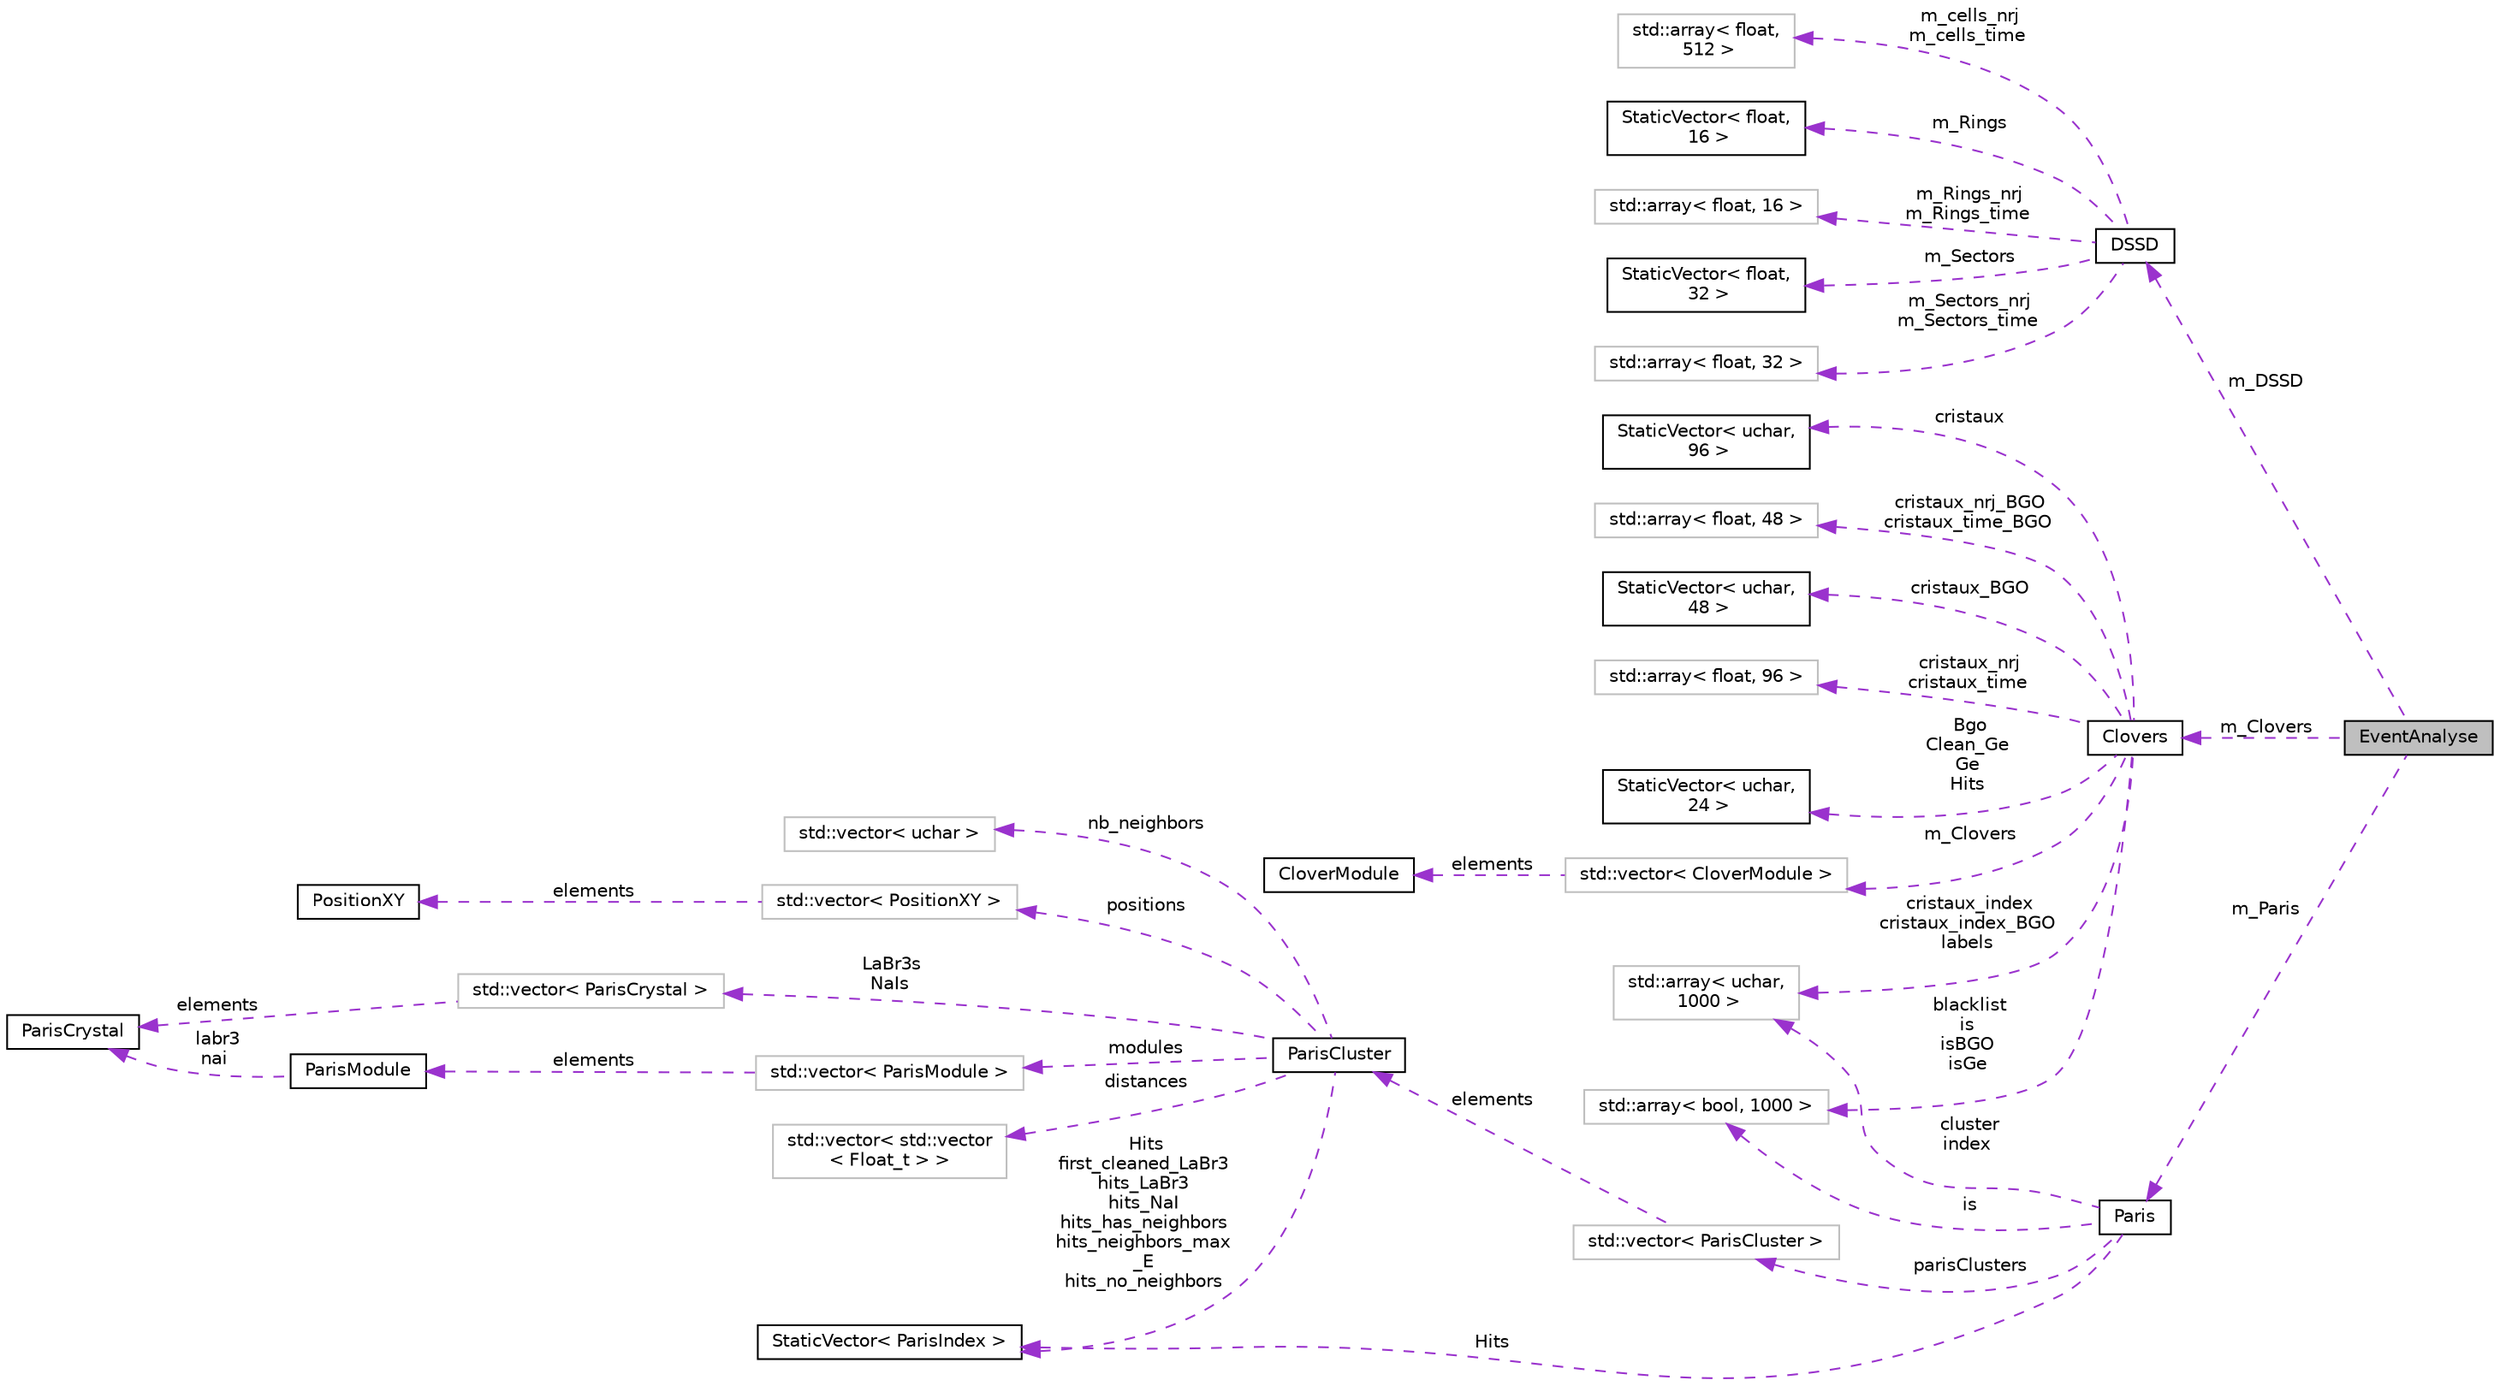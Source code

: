 digraph "EventAnalyse"
{
 // LATEX_PDF_SIZE
  edge [fontname="Helvetica",fontsize="10",labelfontname="Helvetica",labelfontsize="10"];
  node [fontname="Helvetica",fontsize="10",shape=record];
  rankdir="LR";
  Node1 [label="EventAnalyse",height=0.2,width=0.4,color="black", fillcolor="grey75", style="filled", fontcolor="black",tooltip=" "];
  Node2 -> Node1 [dir="back",color="darkorchid3",fontsize="10",style="dashed",label=" m_DSSD" ,fontname="Helvetica"];
  Node2 [label="DSSD",height=0.2,width=0.4,color="black", fillcolor="white", style="filled",URL="$class_d_s_s_d.html",tooltip=" "];
  Node3 -> Node2 [dir="back",color="darkorchid3",fontsize="10",style="dashed",label=" m_Sectors" ,fontname="Helvetica"];
  Node3 [label="StaticVector\< float,\l 32 \>",height=0.2,width=0.4,color="black", fillcolor="white", style="filled",URL="$class_static_vector.html",tooltip=" "];
  Node4 -> Node2 [dir="back",color="darkorchid3",fontsize="10",style="dashed",label=" m_Sectors_nrj\nm_Sectors_time" ,fontname="Helvetica"];
  Node4 [label="std::array\< float, 32 \>",height=0.2,width=0.4,color="grey75", fillcolor="white", style="filled",tooltip=" "];
  Node5 -> Node2 [dir="back",color="darkorchid3",fontsize="10",style="dashed",label=" m_cells_nrj\nm_cells_time" ,fontname="Helvetica"];
  Node5 [label="std::array\< float,\l 512 \>",height=0.2,width=0.4,color="grey75", fillcolor="white", style="filled",tooltip=" "];
  Node6 -> Node2 [dir="back",color="darkorchid3",fontsize="10",style="dashed",label=" m_Rings" ,fontname="Helvetica"];
  Node6 [label="StaticVector\< float,\l 16 \>",height=0.2,width=0.4,color="black", fillcolor="white", style="filled",URL="$class_static_vector.html",tooltip=" "];
  Node7 -> Node2 [dir="back",color="darkorchid3",fontsize="10",style="dashed",label=" m_Rings_nrj\nm_Rings_time" ,fontname="Helvetica"];
  Node7 [label="std::array\< float, 16 \>",height=0.2,width=0.4,color="grey75", fillcolor="white", style="filled",tooltip=" "];
  Node8 -> Node1 [dir="back",color="darkorchid3",fontsize="10",style="dashed",label=" m_Clovers" ,fontname="Helvetica"];
  Node8 [label="Clovers",height=0.2,width=0.4,color="black", fillcolor="white", style="filled",URL="$class_clovers.html",tooltip=" "];
  Node9 -> Node8 [dir="back",color="darkorchid3",fontsize="10",style="dashed",label=" cristaux" ,fontname="Helvetica"];
  Node9 [label="StaticVector\< uchar,\l 96 \>",height=0.2,width=0.4,color="black", fillcolor="white", style="filled",URL="$class_static_vector.html",tooltip=" "];
  Node10 -> Node8 [dir="back",color="darkorchid3",fontsize="10",style="dashed",label=" cristaux_index\ncristaux_index_BGO\nlabels" ,fontname="Helvetica"];
  Node10 [label="std::array\< uchar,\l 1000 \>",height=0.2,width=0.4,color="grey75", fillcolor="white", style="filled",tooltip=" "];
  Node11 -> Node8 [dir="back",color="darkorchid3",fontsize="10",style="dashed",label=" cristaux_nrj_BGO\ncristaux_time_BGO" ,fontname="Helvetica"];
  Node11 [label="std::array\< float, 48 \>",height=0.2,width=0.4,color="grey75", fillcolor="white", style="filled",tooltip=" "];
  Node12 -> Node8 [dir="back",color="darkorchid3",fontsize="10",style="dashed",label=" cristaux_BGO" ,fontname="Helvetica"];
  Node12 [label="StaticVector\< uchar,\l 48 \>",height=0.2,width=0.4,color="black", fillcolor="white", style="filled",URL="$class_static_vector.html",tooltip=" "];
  Node13 -> Node8 [dir="back",color="darkorchid3",fontsize="10",style="dashed",label=" cristaux_nrj\ncristaux_time" ,fontname="Helvetica"];
  Node13 [label="std::array\< float, 96 \>",height=0.2,width=0.4,color="grey75", fillcolor="white", style="filled",tooltip=" "];
  Node14 -> Node8 [dir="back",color="darkorchid3",fontsize="10",style="dashed",label=" Bgo\nClean_Ge\nGe\nHits" ,fontname="Helvetica"];
  Node14 [label="StaticVector\< uchar,\l 24 \>",height=0.2,width=0.4,color="black", fillcolor="white", style="filled",URL="$class_static_vector.html",tooltip=" "];
  Node15 -> Node8 [dir="back",color="darkorchid3",fontsize="10",style="dashed",label=" m_Clovers" ,fontname="Helvetica"];
  Node15 [label="std::vector\< CloverModule \>",height=0.2,width=0.4,color="grey75", fillcolor="white", style="filled",tooltip=" "];
  Node16 -> Node15 [dir="back",color="darkorchid3",fontsize="10",style="dashed",label=" elements" ,fontname="Helvetica"];
  Node16 [label="CloverModule",height=0.2,width=0.4,color="black", fillcolor="white", style="filled",URL="$class_clover_module.html",tooltip=" "];
  Node17 -> Node8 [dir="back",color="darkorchid3",fontsize="10",style="dashed",label=" blacklist\nis\nisBGO\nisGe" ,fontname="Helvetica"];
  Node17 [label="std::array\< bool, 1000 \>",height=0.2,width=0.4,color="grey75", fillcolor="white", style="filled",tooltip=" "];
  Node18 -> Node1 [dir="back",color="darkorchid3",fontsize="10",style="dashed",label=" m_Paris" ,fontname="Helvetica"];
  Node18 [label="Paris",height=0.2,width=0.4,color="black", fillcolor="white", style="filled",URL="$class_paris.html",tooltip=" "];
  Node10 -> Node18 [dir="back",color="darkorchid3",fontsize="10",style="dashed",label=" cluster\nindex" ,fontname="Helvetica"];
  Node19 -> Node18 [dir="back",color="darkorchid3",fontsize="10",style="dashed",label=" Hits" ,fontname="Helvetica"];
  Node19 [label="StaticVector\< ParisIndex \>",height=0.2,width=0.4,color="black", fillcolor="white", style="filled",URL="$class_static_vector.html",tooltip=" "];
  Node20 -> Node18 [dir="back",color="darkorchid3",fontsize="10",style="dashed",label=" parisClusters" ,fontname="Helvetica"];
  Node20 [label="std::vector\< ParisCluster \>",height=0.2,width=0.4,color="grey75", fillcolor="white", style="filled",tooltip=" "];
  Node21 -> Node20 [dir="back",color="darkorchid3",fontsize="10",style="dashed",label=" elements" ,fontname="Helvetica"];
  Node21 [label="ParisCluster",height=0.2,width=0.4,color="black", fillcolor="white", style="filled",URL="$class_paris_cluster.html",tooltip=" "];
  Node22 -> Node21 [dir="back",color="darkorchid3",fontsize="10",style="dashed",label=" distances" ,fontname="Helvetica"];
  Node22 [label="std::vector\< std::vector\l\< Float_t \> \>",height=0.2,width=0.4,color="grey75", fillcolor="white", style="filled",tooltip=" "];
  Node23 -> Node21 [dir="back",color="darkorchid3",fontsize="10",style="dashed",label=" nb_neighbors" ,fontname="Helvetica"];
  Node23 [label="std::vector\< uchar \>",height=0.2,width=0.4,color="grey75", fillcolor="white", style="filled",tooltip=" "];
  Node19 -> Node21 [dir="back",color="darkorchid3",fontsize="10",style="dashed",label=" Hits\nfirst_cleaned_LaBr3\nhits_LaBr3\nhits_NaI\nhits_has_neighbors\nhits_neighbors_max\l_E\nhits_no_neighbors" ,fontname="Helvetica"];
  Node24 -> Node21 [dir="back",color="darkorchid3",fontsize="10",style="dashed",label=" positions" ,fontname="Helvetica"];
  Node24 [label="std::vector\< PositionXY \>",height=0.2,width=0.4,color="grey75", fillcolor="white", style="filled",tooltip=" "];
  Node25 -> Node24 [dir="back",color="darkorchid3",fontsize="10",style="dashed",label=" elements" ,fontname="Helvetica"];
  Node25 [label="PositionXY",height=0.2,width=0.4,color="black", fillcolor="white", style="filled",URL="$class_position_x_y.html",tooltip=" "];
  Node26 -> Node21 [dir="back",color="darkorchid3",fontsize="10",style="dashed",label=" LaBr3s\nNaIs" ,fontname="Helvetica"];
  Node26 [label="std::vector\< ParisCrystal \>",height=0.2,width=0.4,color="grey75", fillcolor="white", style="filled",tooltip=" "];
  Node27 -> Node26 [dir="back",color="darkorchid3",fontsize="10",style="dashed",label=" elements" ,fontname="Helvetica"];
  Node27 [label="ParisCrystal",height=0.2,width=0.4,color="black", fillcolor="white", style="filled",URL="$class_paris_crystal.html",tooltip=" "];
  Node28 -> Node21 [dir="back",color="darkorchid3",fontsize="10",style="dashed",label=" modules" ,fontname="Helvetica"];
  Node28 [label="std::vector\< ParisModule \>",height=0.2,width=0.4,color="grey75", fillcolor="white", style="filled",tooltip=" "];
  Node29 -> Node28 [dir="back",color="darkorchid3",fontsize="10",style="dashed",label=" elements" ,fontname="Helvetica"];
  Node29 [label="ParisModule",height=0.2,width=0.4,color="black", fillcolor="white", style="filled",URL="$class_paris_module.html",tooltip=" "];
  Node27 -> Node29 [dir="back",color="darkorchid3",fontsize="10",style="dashed",label=" labr3\nnai" ,fontname="Helvetica"];
  Node17 -> Node18 [dir="back",color="darkorchid3",fontsize="10",style="dashed",label=" is" ,fontname="Helvetica"];
}
